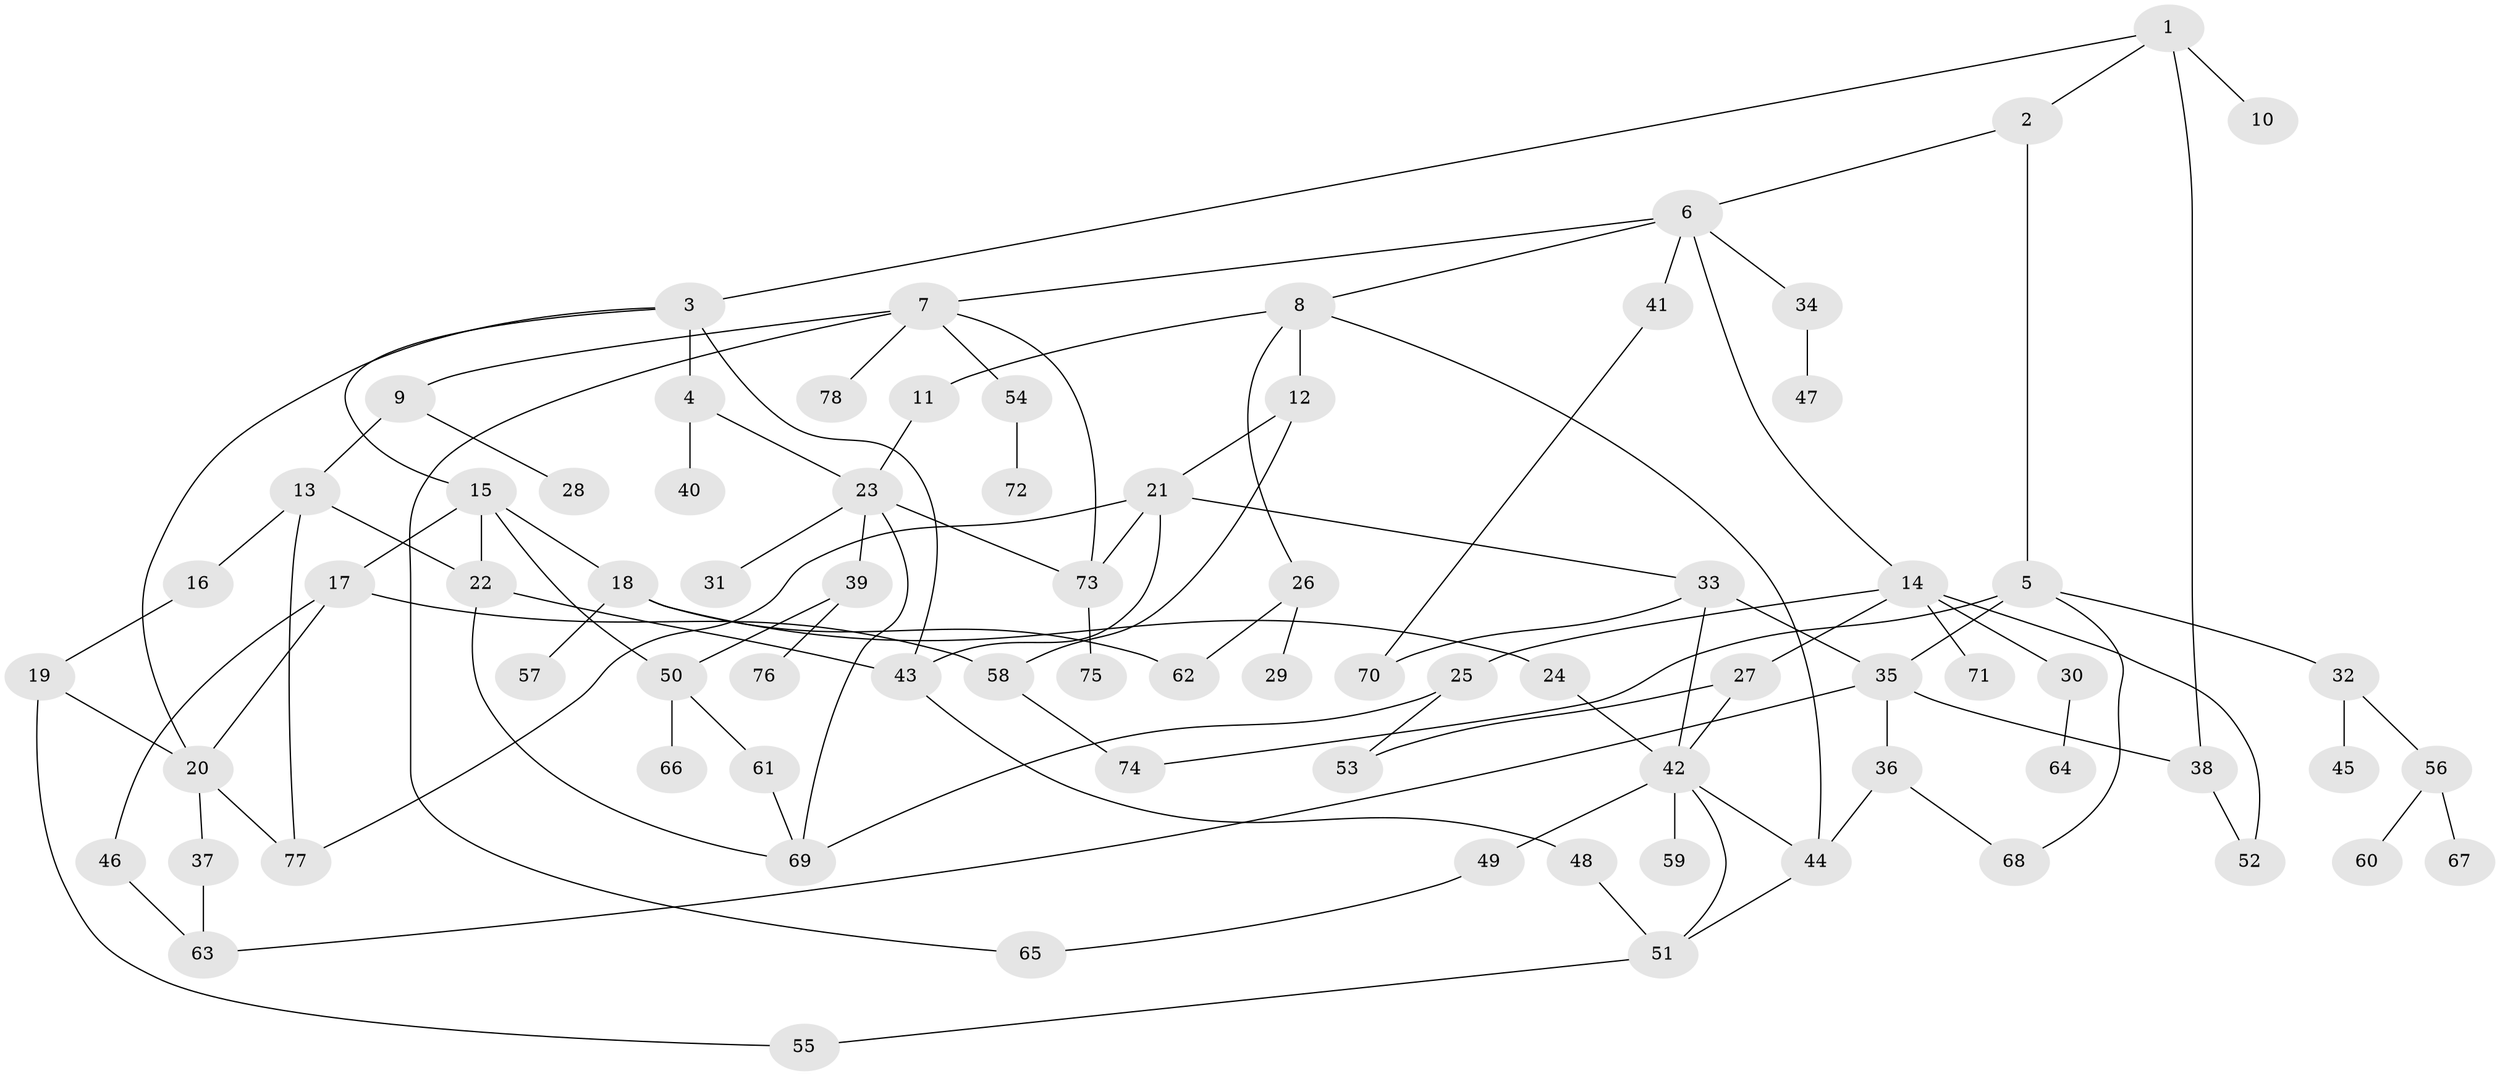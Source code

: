 // coarse degree distribution, {6: 0.029411764705882353, 3: 0.14705882352941177, 11: 0.029411764705882353, 4: 0.23529411764705882, 5: 0.11764705882352941, 9: 0.029411764705882353, 2: 0.23529411764705882, 8: 0.029411764705882353, 1: 0.14705882352941177}
// Generated by graph-tools (version 1.1) at 2025/49/03/04/25 22:49:14]
// undirected, 78 vertices, 110 edges
graph export_dot {
  node [color=gray90,style=filled];
  1;
  2;
  3;
  4;
  5;
  6;
  7;
  8;
  9;
  10;
  11;
  12;
  13;
  14;
  15;
  16;
  17;
  18;
  19;
  20;
  21;
  22;
  23;
  24;
  25;
  26;
  27;
  28;
  29;
  30;
  31;
  32;
  33;
  34;
  35;
  36;
  37;
  38;
  39;
  40;
  41;
  42;
  43;
  44;
  45;
  46;
  47;
  48;
  49;
  50;
  51;
  52;
  53;
  54;
  55;
  56;
  57;
  58;
  59;
  60;
  61;
  62;
  63;
  64;
  65;
  66;
  67;
  68;
  69;
  70;
  71;
  72;
  73;
  74;
  75;
  76;
  77;
  78;
  1 -- 2;
  1 -- 3;
  1 -- 10;
  1 -- 38;
  2 -- 5;
  2 -- 6;
  3 -- 4;
  3 -- 15;
  3 -- 43;
  3 -- 20;
  4 -- 23;
  4 -- 40;
  5 -- 32;
  5 -- 74;
  5 -- 68;
  5 -- 35;
  6 -- 7;
  6 -- 8;
  6 -- 14;
  6 -- 34;
  6 -- 41;
  7 -- 9;
  7 -- 54;
  7 -- 65;
  7 -- 73;
  7 -- 78;
  8 -- 11;
  8 -- 12;
  8 -- 26;
  8 -- 44;
  9 -- 13;
  9 -- 28;
  11 -- 23;
  12 -- 21;
  12 -- 58;
  13 -- 16;
  13 -- 77;
  13 -- 22;
  14 -- 25;
  14 -- 27;
  14 -- 30;
  14 -- 71;
  14 -- 52;
  15 -- 17;
  15 -- 18;
  15 -- 22;
  15 -- 50;
  16 -- 19;
  17 -- 46;
  17 -- 58;
  17 -- 20;
  18 -- 24;
  18 -- 57;
  18 -- 62;
  19 -- 20;
  19 -- 55;
  20 -- 37;
  20 -- 77;
  21 -- 33;
  21 -- 77;
  21 -- 73;
  21 -- 43;
  22 -- 69;
  22 -- 43;
  23 -- 31;
  23 -- 39;
  23 -- 73;
  23 -- 69;
  24 -- 42;
  25 -- 53;
  25 -- 69;
  26 -- 29;
  26 -- 62;
  27 -- 42;
  27 -- 53;
  30 -- 64;
  32 -- 45;
  32 -- 56;
  33 -- 35;
  33 -- 70;
  33 -- 42;
  34 -- 47;
  35 -- 36;
  35 -- 63;
  35 -- 38;
  36 -- 44;
  36 -- 68;
  37 -- 63;
  38 -- 52;
  39 -- 50;
  39 -- 76;
  41 -- 70;
  42 -- 49;
  42 -- 59;
  42 -- 51;
  42 -- 44;
  43 -- 48;
  44 -- 51;
  46 -- 63;
  48 -- 51;
  49 -- 65;
  50 -- 61;
  50 -- 66;
  51 -- 55;
  54 -- 72;
  56 -- 60;
  56 -- 67;
  58 -- 74;
  61 -- 69;
  73 -- 75;
}
